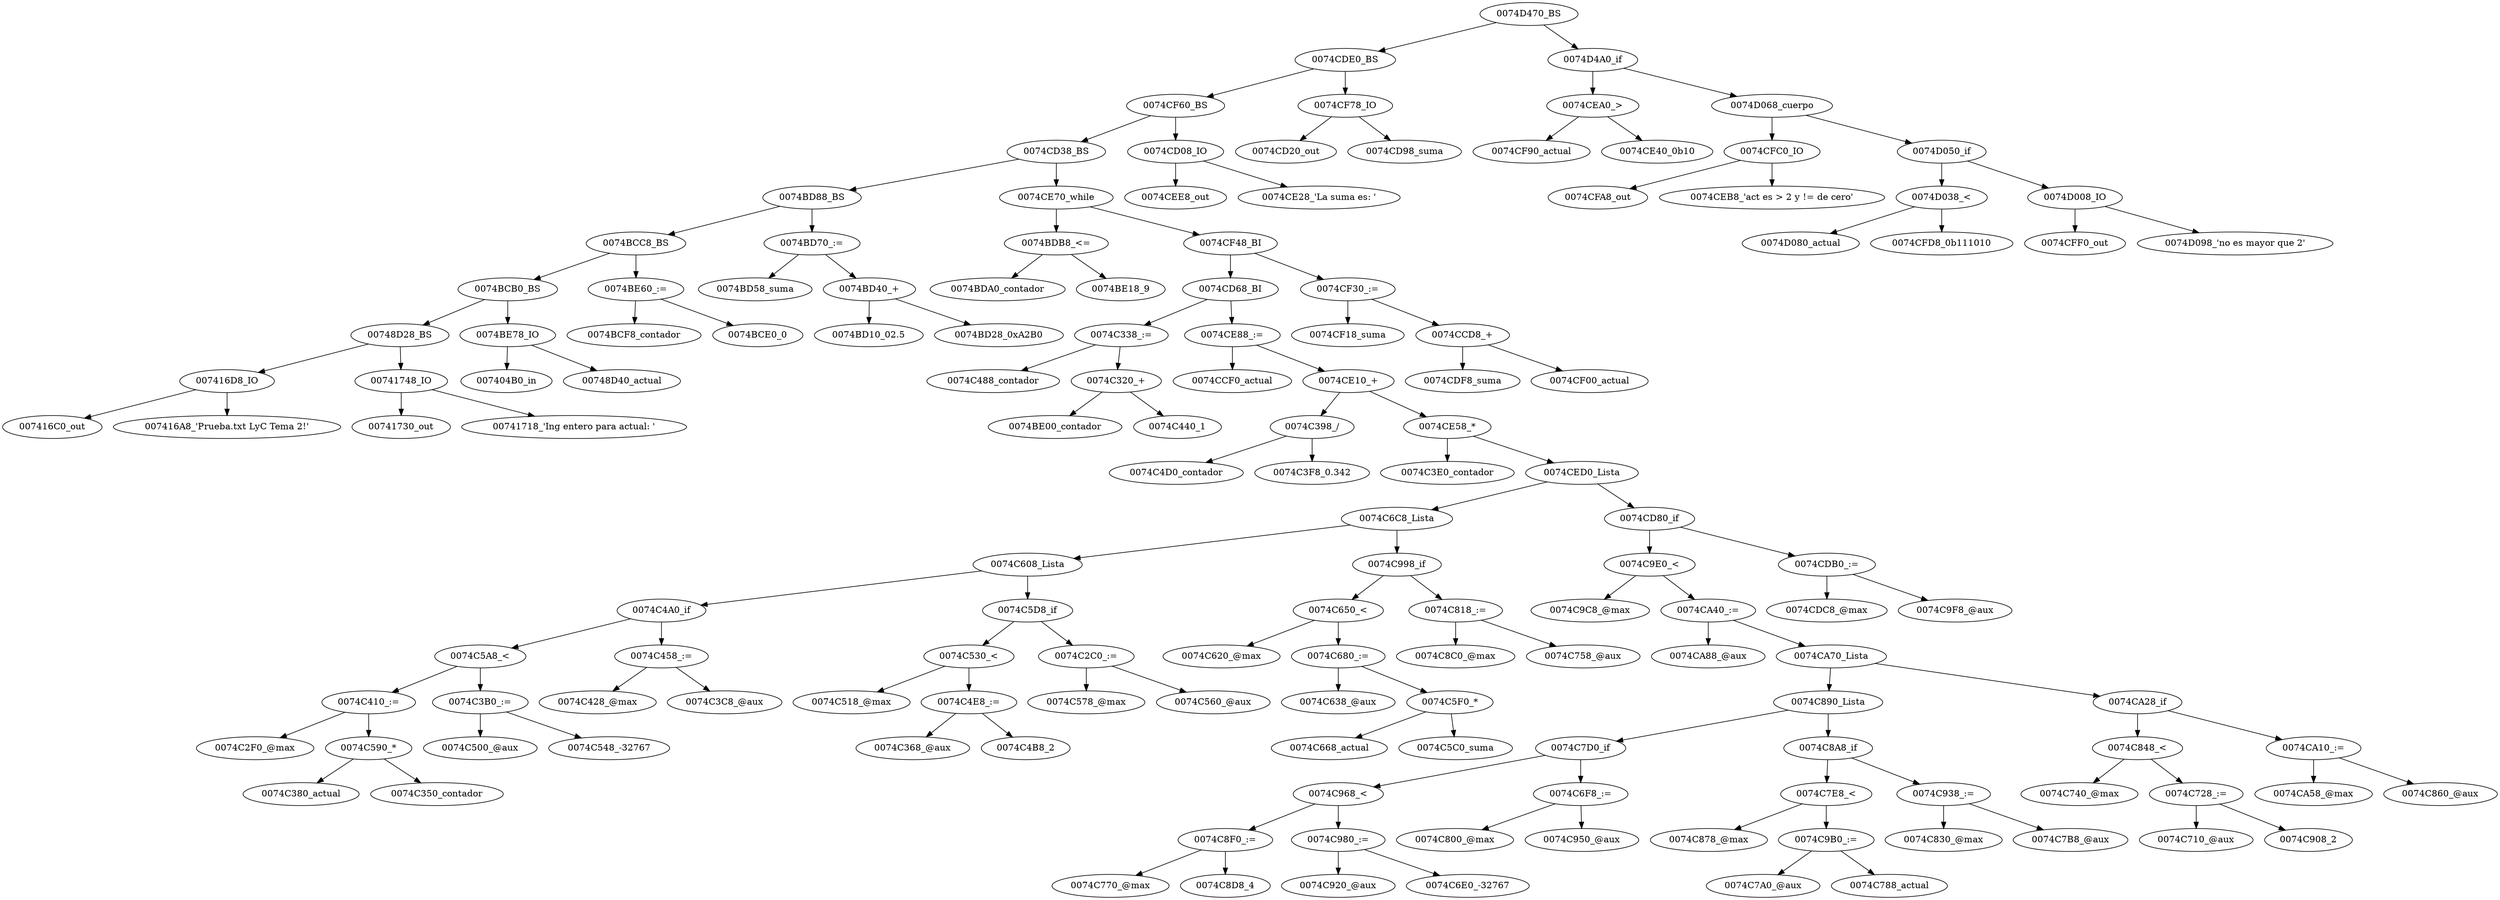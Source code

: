  digraph G { 
"0074D470_BS"->"0074CDE0_BS" 
"0074CDE0_BS"->"0074CF60_BS" 
"0074CF60_BS"->"0074CD38_BS" 
"0074CD38_BS"->"0074BD88_BS" 
"0074BD88_BS"->"0074BCC8_BS" 
"0074BCC8_BS"->"0074BCB0_BS" 
"0074BCB0_BS"->"00748D28_BS" 
"00748D28_BS"->"007416D8_IO" 
"007416D8_IO"->"007416C0_out" 
"007416D8_IO"->"007416A8_'Prueba.txt LyC Tema 2!'" 
"00748D28_BS"->"00741748_IO" 
"00741748_IO"->"00741730_out" 
"00741748_IO"->"00741718_'Ing entero para actual: '" 
"0074BCB0_BS"->"0074BE78_IO" 
"0074BE78_IO"->"007404B0_in" 
"0074BE78_IO"->"00748D40_actual" 
"0074BCC8_BS"->"0074BE60_:=" 
"0074BE60_:="->"0074BCF8_contador" 
"0074BE60_:="->"0074BCE0_0" 
"0074BD88_BS"->"0074BD70_:=" 
"0074BD70_:="->"0074BD58_suma" 
"0074BD70_:="->"0074BD40_+" 
"0074BD40_+"->"0074BD10_02.5" 
"0074BD40_+"->"0074BD28_0xA2B0" 
"0074CD38_BS"->"0074CE70_while" 
"0074CE70_while"->"0074BDB8_<=" 
"0074BDB8_<="->"0074BDA0_contador" 
"0074BDB8_<="->"0074BE18_9" 
"0074CE70_while"->"0074CF48_BI" 
"0074CF48_BI"->"0074CD68_BI" 
"0074CD68_BI"->"0074C338_:=" 
"0074C338_:="->"0074C488_contador" 
"0074C338_:="->"0074C320_+" 
"0074C320_+"->"0074BE00_contador" 
"0074C320_+"->"0074C440_1" 
"0074CD68_BI"->"0074CE88_:=" 
"0074CE88_:="->"0074CCF0_actual" 
"0074CE88_:="->"0074CE10_+" 
"0074CE10_+"->"0074C398_/" 
"0074C398_/"->"0074C4D0_contador" 
"0074C398_/"->"0074C3F8_0.342" 
"0074CE10_+"->"0074CE58_*" 
"0074CE58_*"->"0074C3E0_contador" 
"0074CE58_*"->"0074CED0_Lista" 
"0074CED0_Lista"->"0074C6C8_Lista" 
"0074C6C8_Lista"->"0074C608_Lista" 
"0074C608_Lista"->"0074C4A0_if" 
"0074C4A0_if"->"0074C5A8_<" 
"0074C5A8_<"->"0074C410_:=" 
"0074C410_:="->"0074C2F0_@max" 
"0074C410_:="->"0074C590_*" 
"0074C590_*"->"0074C380_actual" 
"0074C590_*"->"0074C350_contador" 
"0074C5A8_<"->"0074C3B0_:=" 
"0074C3B0_:="->"0074C500_@aux" 
"0074C3B0_:="->"0074C548_-32767" 
"0074C4A0_if"->"0074C458_:=" 
"0074C458_:="->"0074C428_@max" 
"0074C458_:="->"0074C3C8_@aux" 
"0074C608_Lista"->"0074C5D8_if" 
"0074C5D8_if"->"0074C530_<" 
"0074C530_<"->"0074C518_@max" 
"0074C530_<"->"0074C4E8_:=" 
"0074C4E8_:="->"0074C368_@aux" 
"0074C4E8_:="->"0074C4B8_2" 
"0074C5D8_if"->"0074C2C0_:=" 
"0074C2C0_:="->"0074C578_@max" 
"0074C2C0_:="->"0074C560_@aux" 
"0074C6C8_Lista"->"0074C998_if" 
"0074C998_if"->"0074C650_<" 
"0074C650_<"->"0074C620_@max" 
"0074C650_<"->"0074C680_:=" 
"0074C680_:="->"0074C638_@aux" 
"0074C680_:="->"0074C5F0_*" 
"0074C5F0_*"->"0074C668_actual" 
"0074C5F0_*"->"0074C5C0_suma" 
"0074C998_if"->"0074C818_:=" 
"0074C818_:="->"0074C8C0_@max" 
"0074C818_:="->"0074C758_@aux" 
"0074CED0_Lista"->"0074CD80_if" 
"0074CD80_if"->"0074C9E0_<" 
"0074C9E0_<"->"0074C9C8_@max" 
"0074C9E0_<"->"0074CA40_:=" 
"0074CA40_:="->"0074CA88_@aux" 
"0074CA40_:="->"0074CA70_Lista" 
"0074CA70_Lista"->"0074C890_Lista" 
"0074C890_Lista"->"0074C7D0_if" 
"0074C7D0_if"->"0074C968_<" 
"0074C968_<"->"0074C8F0_:=" 
"0074C8F0_:="->"0074C770_@max" 
"0074C8F0_:="->"0074C8D8_4" 
"0074C968_<"->"0074C980_:=" 
"0074C980_:="->"0074C920_@aux" 
"0074C980_:="->"0074C6E0_-32767" 
"0074C7D0_if"->"0074C6F8_:=" 
"0074C6F8_:="->"0074C800_@max" 
"0074C6F8_:="->"0074C950_@aux" 
"0074C890_Lista"->"0074C8A8_if" 
"0074C8A8_if"->"0074C7E8_<" 
"0074C7E8_<"->"0074C878_@max" 
"0074C7E8_<"->"0074C9B0_:=" 
"0074C9B0_:="->"0074C7A0_@aux" 
"0074C9B0_:="->"0074C788_actual" 
"0074C8A8_if"->"0074C938_:=" 
"0074C938_:="->"0074C830_@max" 
"0074C938_:="->"0074C7B8_@aux" 
"0074CA70_Lista"->"0074CA28_if" 
"0074CA28_if"->"0074C848_<" 
"0074C848_<"->"0074C740_@max" 
"0074C848_<"->"0074C728_:=" 
"0074C728_:="->"0074C710_@aux" 
"0074C728_:="->"0074C908_2" 
"0074CA28_if"->"0074CA10_:=" 
"0074CA10_:="->"0074CA58_@max" 
"0074CA10_:="->"0074C860_@aux" 
"0074CD80_if"->"0074CDB0_:=" 
"0074CDB0_:="->"0074CDC8_@max" 
"0074CDB0_:="->"0074C9F8_@aux" 
"0074CF48_BI"->"0074CF30_:=" 
"0074CF30_:="->"0074CF18_suma" 
"0074CF30_:="->"0074CCD8_+" 
"0074CCD8_+"->"0074CDF8_suma" 
"0074CCD8_+"->"0074CF00_actual" 
"0074CF60_BS"->"0074CD08_IO" 
"0074CD08_IO"->"0074CEE8_out" 
"0074CD08_IO"->"0074CE28_'La suma es: '" 
"0074CDE0_BS"->"0074CF78_IO" 
"0074CF78_IO"->"0074CD20_out" 
"0074CF78_IO"->"0074CD98_suma" 
"0074D470_BS"->"0074D4A0_if" 
"0074D4A0_if"->"0074CEA0_>" 
"0074CEA0_>"->"0074CF90_actual" 
"0074CEA0_>"->"0074CE40_0b10" 
"0074D4A0_if"->"0074D068_cuerpo" 
"0074D068_cuerpo"->"0074CFC0_IO" 
"0074CFC0_IO"->"0074CFA8_out" 
"0074CFC0_IO"->"0074CEB8_'act es > 2 y != de cero'" 
"0074D068_cuerpo"->"0074D050_if" 
"0074D050_if"->"0074D038_<" 
"0074D038_<"->"0074D080_actual" 
"0074D038_<"->"0074CFD8_0b111010" 
"0074D050_if"->"0074D008_IO" 
"0074D008_IO"->"0074CFF0_out" 
"0074D008_IO"->"0074D098_'no es mayor que 2'" 
}